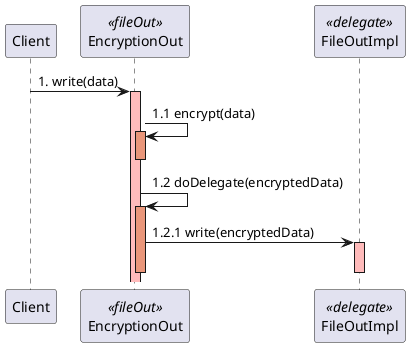 @startuml
'https://plantuml.com/sequence-diagram

participant Client
participant "EncryptionOut" as fileOut <<fileOut>>
participant "FileOutImpl" as delegate <<delegate>>

Client -> fileOut : 1. write(data)
activate fileOut #FFBBBB

fileOut -> fileOut: 1.1 encrypt(data)
activate fileOut #DarkSalmon
deactivate fileOut

fileOut -> fileOut: 1.2 doDelegate(encryptedData)
activate fileOut #DarkSalmon
fileOut -> delegate: 1.2.1 write(encryptedData)
activate delegate #FFBBBB
deactivate delegate
deactivate fileOut


@enduml